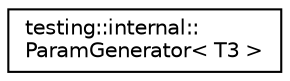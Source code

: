 digraph "类继承关系图"
{
 // LATEX_PDF_SIZE
  edge [fontname="Helvetica",fontsize="10",labelfontname="Helvetica",labelfontsize="10"];
  node [fontname="Helvetica",fontsize="10",shape=record];
  rankdir="LR";
  Node0 [label="testing::internal::\lParamGenerator\< T3 \>",height=0.2,width=0.4,color="black", fillcolor="white", style="filled",URL="$classtesting_1_1internal_1_1ParamGenerator.html",tooltip=" "];
}
